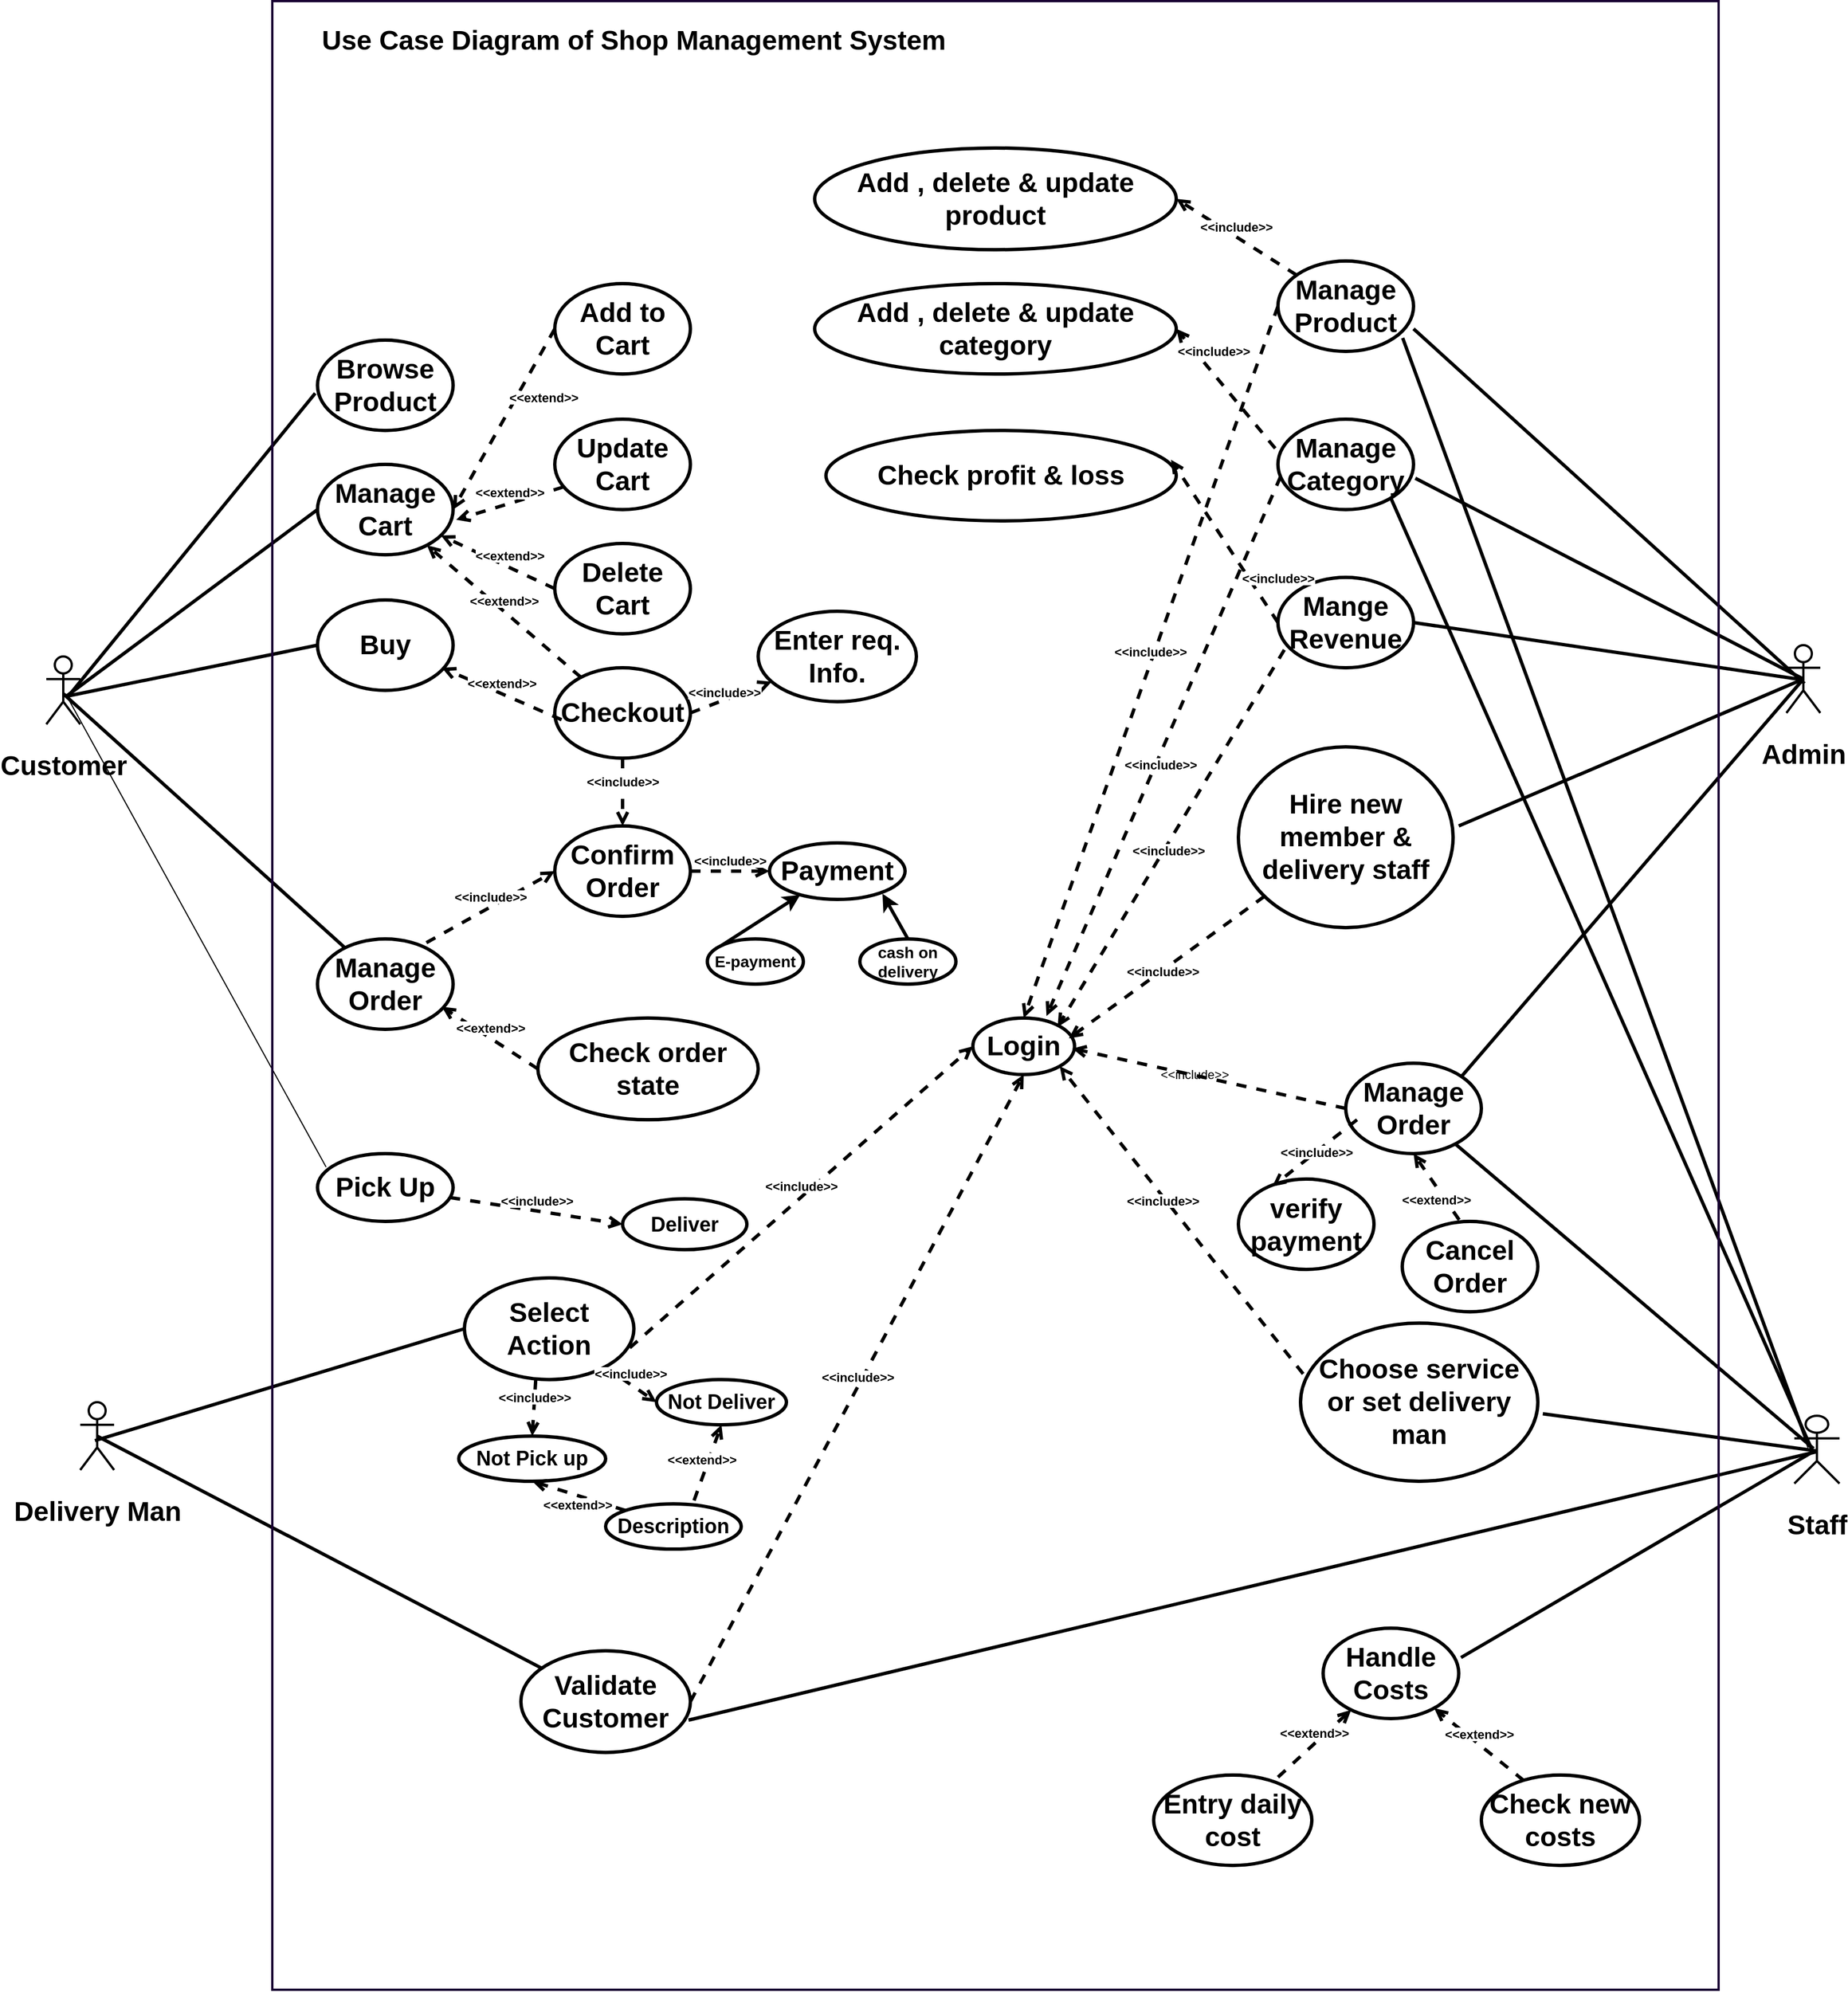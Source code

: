 <mxfile version="21.6.5" type="github">
  <diagram name="Page-1" id="FMTkFIGNAamR_CjVJADN">
    <mxGraphModel dx="1900" dy="1673" grid="1" gridSize="10" guides="1" tooltips="1" connect="1" arrows="1" fold="1" page="1" pageScale="1" pageWidth="850" pageHeight="1100" math="0" shadow="0">
      <root>
        <mxCell id="0" />
        <mxCell id="1" parent="0" />
        <mxCell id="3FPNQ6X9gkTqrYlX-bIj-1" value="&lt;h1&gt;Customer&lt;/h1&gt;" style="shape=umlActor;verticalLabelPosition=bottom;verticalAlign=top;html=1;outlineConnect=0;strokeWidth=2;" vertex="1" parent="1">
          <mxGeometry x="-70" y="330" width="30" height="60" as="geometry" />
        </mxCell>
        <mxCell id="3FPNQ6X9gkTqrYlX-bIj-3" value="&lt;h1&gt;Browse Product&lt;/h1&gt;" style="ellipse;whiteSpace=wrap;html=1;strokeWidth=3;" vertex="1" parent="1">
          <mxGeometry x="170" y="50" width="120" height="80" as="geometry" />
        </mxCell>
        <mxCell id="3FPNQ6X9gkTqrYlX-bIj-4" value="&lt;h1&gt;Manage Cart&lt;/h1&gt;" style="ellipse;whiteSpace=wrap;html=1;strokeWidth=3;" vertex="1" parent="1">
          <mxGeometry x="170" y="160" width="120" height="80" as="geometry" />
        </mxCell>
        <mxCell id="3FPNQ6X9gkTqrYlX-bIj-5" value="&lt;h1&gt;Buy&lt;/h1&gt;" style="ellipse;whiteSpace=wrap;html=1;strokeWidth=3;" vertex="1" parent="1">
          <mxGeometry x="170" y="280" width="120" height="80" as="geometry" />
        </mxCell>
        <mxCell id="3FPNQ6X9gkTqrYlX-bIj-6" value="&lt;h1&gt;Manage Order&lt;/h1&gt;" style="ellipse;whiteSpace=wrap;html=1;strokeWidth=3;" vertex="1" parent="1">
          <mxGeometry x="170" y="580" width="120" height="80" as="geometry" />
        </mxCell>
        <mxCell id="3FPNQ6X9gkTqrYlX-bIj-7" value="&lt;h1&gt;Add to Cart&lt;/h1&gt;" style="ellipse;whiteSpace=wrap;html=1;strokeWidth=3;" vertex="1" parent="1">
          <mxGeometry x="380" width="120" height="80" as="geometry" />
        </mxCell>
        <mxCell id="3FPNQ6X9gkTqrYlX-bIj-8" value="&lt;h1&gt;Update Cart&lt;/h1&gt;" style="ellipse;whiteSpace=wrap;html=1;strokeWidth=3;" vertex="1" parent="1">
          <mxGeometry x="380" y="120" width="120" height="80" as="geometry" />
        </mxCell>
        <mxCell id="3FPNQ6X9gkTqrYlX-bIj-9" value="&lt;h1&gt;Delete Cart&lt;/h1&gt;" style="ellipse;whiteSpace=wrap;html=1;strokeWidth=3;" vertex="1" parent="1">
          <mxGeometry x="380" y="230" width="120" height="80" as="geometry" />
        </mxCell>
        <mxCell id="3FPNQ6X9gkTqrYlX-bIj-10" value="&lt;h1&gt;Checkout&lt;/h1&gt;" style="ellipse;whiteSpace=wrap;html=1;strokeWidth=3;" vertex="1" parent="1">
          <mxGeometry x="380" y="340" width="120" height="80" as="geometry" />
        </mxCell>
        <mxCell id="3FPNQ6X9gkTqrYlX-bIj-11" value="&lt;h1&gt;Confirm Order&lt;/h1&gt;" style="ellipse;whiteSpace=wrap;html=1;strokeWidth=3;" vertex="1" parent="1">
          <mxGeometry x="380" y="480" width="120" height="80" as="geometry" />
        </mxCell>
        <mxCell id="3FPNQ6X9gkTqrYlX-bIj-12" value="&lt;h1&gt;Check order state&lt;/h1&gt;" style="ellipse;whiteSpace=wrap;html=1;strokeWidth=3;" vertex="1" parent="1">
          <mxGeometry x="365" y="650" width="195" height="90" as="geometry" />
        </mxCell>
        <mxCell id="3FPNQ6X9gkTqrYlX-bIj-13" value="&lt;h1&gt;Login&lt;/h1&gt;" style="ellipse;whiteSpace=wrap;html=1;strokeWidth=3;" vertex="1" parent="1">
          <mxGeometry x="750" y="650" width="90" height="50" as="geometry" />
        </mxCell>
        <mxCell id="3FPNQ6X9gkTqrYlX-bIj-14" value="&lt;h1&gt;Delivery Man&lt;/h1&gt;" style="shape=umlActor;verticalLabelPosition=bottom;verticalAlign=top;html=1;outlineConnect=0;strokeWidth=2;" vertex="1" parent="1">
          <mxGeometry x="-40" y="990" width="30" height="60" as="geometry" />
        </mxCell>
        <mxCell id="3FPNQ6X9gkTqrYlX-bIj-16" value="&lt;h2&gt;Description&lt;/h2&gt;" style="ellipse;whiteSpace=wrap;html=1;strokeWidth=3;" vertex="1" parent="1">
          <mxGeometry x="425" y="1080" width="120" height="40" as="geometry" />
        </mxCell>
        <mxCell id="3FPNQ6X9gkTqrYlX-bIj-17" value="&lt;h1&gt;Select Action&lt;/h1&gt;" style="ellipse;whiteSpace=wrap;html=1;strokeWidth=3;" vertex="1" parent="1">
          <mxGeometry x="300" y="880" width="150" height="90" as="geometry" />
        </mxCell>
        <mxCell id="3FPNQ6X9gkTqrYlX-bIj-18" value="&lt;h2&gt;Deliver&lt;/h2&gt;" style="ellipse;whiteSpace=wrap;html=1;strokeWidth=3;" vertex="1" parent="1">
          <mxGeometry x="440" y="810" width="110" height="45" as="geometry" />
        </mxCell>
        <mxCell id="3FPNQ6X9gkTqrYlX-bIj-19" value="&lt;h2&gt;Not Deliver&lt;/h2&gt;" style="ellipse;whiteSpace=wrap;html=1;strokeWidth=3;" vertex="1" parent="1">
          <mxGeometry x="470" y="970" width="115" height="40" as="geometry" />
        </mxCell>
        <mxCell id="3FPNQ6X9gkTqrYlX-bIj-20" value="&lt;h2&gt;Not Pick up&lt;/h2&gt;" style="ellipse;whiteSpace=wrap;html=1;strokeWidth=3;" vertex="1" parent="1">
          <mxGeometry x="295" y="1020" width="130" height="40" as="geometry" />
        </mxCell>
        <mxCell id="3FPNQ6X9gkTqrYlX-bIj-21" value="&lt;h1&gt;Pick Up&lt;/h1&gt;" style="ellipse;whiteSpace=wrap;html=1;strokeWidth=3;" vertex="1" parent="1">
          <mxGeometry x="170" y="770" width="120" height="60" as="geometry" />
        </mxCell>
        <mxCell id="3FPNQ6X9gkTqrYlX-bIj-22" value="&lt;h1&gt;Admin&lt;/h1&gt;" style="shape=umlActor;verticalLabelPosition=bottom;verticalAlign=top;html=1;outlineConnect=0;strokeWidth=2;" vertex="1" parent="1">
          <mxGeometry x="1470" y="320" width="30" height="60" as="geometry" />
        </mxCell>
        <mxCell id="3FPNQ6X9gkTqrYlX-bIj-23" value="&lt;h1&gt;Manage Order&lt;/h1&gt;" style="ellipse;whiteSpace=wrap;html=1;strokeWidth=3;" vertex="1" parent="1">
          <mxGeometry x="1080" y="690" width="120" height="80" as="geometry" />
        </mxCell>
        <mxCell id="3FPNQ6X9gkTqrYlX-bIj-24" value="&lt;h1&gt;Manage Category&lt;/h1&gt;" style="ellipse;whiteSpace=wrap;html=1;strokeWidth=3;" vertex="1" parent="1">
          <mxGeometry x="1020" y="120" width="120" height="80" as="geometry" />
        </mxCell>
        <mxCell id="3FPNQ6X9gkTqrYlX-bIj-25" value="&lt;h1&gt;Hire new member &amp;amp; delivery staff&lt;/h1&gt;" style="ellipse;whiteSpace=wrap;html=1;strokeWidth=3;" vertex="1" parent="1">
          <mxGeometry x="985" y="410" width="190" height="160" as="geometry" />
        </mxCell>
        <mxCell id="3FPNQ6X9gkTqrYlX-bIj-26" value="&lt;h1&gt;Manage Product&lt;/h1&gt;" style="ellipse;whiteSpace=wrap;html=1;strokeWidth=3;" vertex="1" parent="1">
          <mxGeometry x="1020" y="-20" width="120" height="80" as="geometry" />
        </mxCell>
        <mxCell id="3FPNQ6X9gkTqrYlX-bIj-27" value="&lt;h1&gt;Add , delete &amp;amp; update product&lt;/h1&gt;" style="ellipse;whiteSpace=wrap;html=1;strokeWidth=3;" vertex="1" parent="1">
          <mxGeometry x="610" y="-120" width="320" height="90" as="geometry" />
        </mxCell>
        <mxCell id="3FPNQ6X9gkTqrYlX-bIj-28" value="&lt;h1&gt;Mange Revenue&lt;/h1&gt;" style="ellipse;whiteSpace=wrap;html=1;strokeWidth=3;" vertex="1" parent="1">
          <mxGeometry x="1020" y="260" width="120" height="80" as="geometry" />
        </mxCell>
        <mxCell id="3FPNQ6X9gkTqrYlX-bIj-29" value="&lt;h1&gt;Add , delete &amp;amp; update category&lt;/h1&gt;" style="ellipse;whiteSpace=wrap;html=1;strokeWidth=3;" vertex="1" parent="1">
          <mxGeometry x="610" width="320" height="80" as="geometry" />
        </mxCell>
        <mxCell id="3FPNQ6X9gkTqrYlX-bIj-30" value="&lt;h1&gt;Check profit &amp;amp; loss&lt;/h1&gt;" style="ellipse;whiteSpace=wrap;html=1;strokeWidth=3;" vertex="1" parent="1">
          <mxGeometry x="620" y="130" width="310" height="80" as="geometry" />
        </mxCell>
        <mxCell id="3FPNQ6X9gkTqrYlX-bIj-31" value="&lt;h1&gt;verify payment&lt;/h1&gt;" style="ellipse;whiteSpace=wrap;html=1;strokeWidth=3;" vertex="1" parent="1">
          <mxGeometry x="985" y="792.5" width="120" height="80" as="geometry" />
        </mxCell>
        <mxCell id="3FPNQ6X9gkTqrYlX-bIj-33" value="&lt;h1 style=&quot;border-color: var(--border-color);&quot;&gt;Choose service or set delivery man&lt;/h1&gt;" style="ellipse;whiteSpace=wrap;html=1;strokeWidth=3;" vertex="1" parent="1">
          <mxGeometry x="1040" y="920" width="210" height="140" as="geometry" />
        </mxCell>
        <mxCell id="3FPNQ6X9gkTqrYlX-bIj-34" value="&lt;h1&gt;Staff&lt;/h1&gt;" style="shape=umlActor;verticalLabelPosition=bottom;verticalAlign=top;html=1;outlineConnect=0;strokeWidth=2;" vertex="1" parent="1">
          <mxGeometry x="1477" y="1002" width="40" height="60" as="geometry" />
        </mxCell>
        <mxCell id="3FPNQ6X9gkTqrYlX-bIj-35" value="&lt;h1&gt;Validate Customer&lt;/h1&gt;" style="ellipse;whiteSpace=wrap;html=1;strokeWidth=3;" vertex="1" parent="1">
          <mxGeometry x="350" y="1210" width="150" height="90" as="geometry" />
        </mxCell>
        <mxCell id="3FPNQ6X9gkTqrYlX-bIj-36" value="&lt;h1&gt;Handle Costs&lt;/h1&gt;" style="ellipse;whiteSpace=wrap;html=1;strokeWidth=3;" vertex="1" parent="1">
          <mxGeometry x="1060" y="1190" width="120" height="80" as="geometry" />
        </mxCell>
        <mxCell id="3FPNQ6X9gkTqrYlX-bIj-37" value="&lt;h1&gt;Entry daily cost&lt;/h1&gt;" style="ellipse;whiteSpace=wrap;html=1;strokeWidth=3;" vertex="1" parent="1">
          <mxGeometry x="910" y="1320" width="140" height="80" as="geometry" />
        </mxCell>
        <mxCell id="3FPNQ6X9gkTqrYlX-bIj-38" value="&lt;h1&gt;Check new costs&lt;/h1&gt;" style="ellipse;whiteSpace=wrap;html=1;strokeWidth=3;" vertex="1" parent="1">
          <mxGeometry x="1200" y="1320" width="140" height="80" as="geometry" />
        </mxCell>
        <mxCell id="3FPNQ6X9gkTqrYlX-bIj-42" value="" style="endArrow=none;html=1;rounded=0;exitX=-0.017;exitY=0.588;exitDx=0;exitDy=0;exitPerimeter=0;strokeWidth=3;" edge="1" parent="1" source="3FPNQ6X9gkTqrYlX-bIj-3">
          <mxGeometry width="50" height="50" relative="1" as="geometry">
            <mxPoint x="330" y="-50" as="sourcePoint" />
            <mxPoint x="-52" y="367" as="targetPoint" />
          </mxGeometry>
        </mxCell>
        <mxCell id="3FPNQ6X9gkTqrYlX-bIj-44" value="" style="endArrow=none;html=1;rounded=0;exitX=0;exitY=0.5;exitDx=0;exitDy=0;strokeWidth=3;" edge="1" parent="1" source="3FPNQ6X9gkTqrYlX-bIj-4">
          <mxGeometry width="50" height="50" relative="1" as="geometry">
            <mxPoint x="270" y="270" as="sourcePoint" />
            <mxPoint x="-52" y="365" as="targetPoint" />
          </mxGeometry>
        </mxCell>
        <mxCell id="3FPNQ6X9gkTqrYlX-bIj-45" value="" style="endArrow=none;html=1;rounded=0;entryX=0;entryY=0.5;entryDx=0;entryDy=0;strokeWidth=3;" edge="1" parent="1" target="3FPNQ6X9gkTqrYlX-bIj-5">
          <mxGeometry width="50" height="50" relative="1" as="geometry">
            <mxPoint x="-51" y="365" as="sourcePoint" />
            <mxPoint x="160" y="310" as="targetPoint" />
          </mxGeometry>
        </mxCell>
        <mxCell id="3FPNQ6X9gkTqrYlX-bIj-51" value="&lt;b style=&quot;background-color: rgb(255, 255, 255);&quot;&gt;&amp;lt;&amp;lt;extend&amp;gt;&amp;gt;&lt;/b&gt;" style="html=1;verticalAlign=bottom;labelBackgroundColor=none;endArrow=open;endFill=0;dashed=1;rounded=0;entryX=1;entryY=0.5;entryDx=0;entryDy=0;exitX=0;exitY=0.5;exitDx=0;exitDy=0;strokeWidth=3;" edge="1" parent="1" source="3FPNQ6X9gkTqrYlX-bIj-7" target="3FPNQ6X9gkTqrYlX-bIj-4">
          <mxGeometry x="-0.282" y="26" width="160" relative="1" as="geometry">
            <mxPoint x="480" y="240" as="sourcePoint" />
            <mxPoint x="640" y="240" as="targetPoint" />
            <mxPoint as="offset" />
          </mxGeometry>
        </mxCell>
        <mxCell id="3FPNQ6X9gkTqrYlX-bIj-52" value="&lt;b style=&quot;background-color: rgb(255, 255, 255);&quot;&gt;&amp;lt;&amp;lt;extend&amp;gt;&amp;gt;&lt;/b&gt;" style="html=1;verticalAlign=bottom;labelBackgroundColor=none;endArrow=open;endFill=0;dashed=1;rounded=0;entryX=1.023;entryY=0.613;entryDx=0;entryDy=0;exitX=0.06;exitY=0.753;exitDx=0;exitDy=0;entryPerimeter=0;exitPerimeter=0;strokeWidth=3;" edge="1" parent="1" target="3FPNQ6X9gkTqrYlX-bIj-4">
          <mxGeometry width="160" relative="1" as="geometry">
            <mxPoint x="387.56" y="180" as="sourcePoint" />
            <mxPoint x="290.0" y="217.6" as="targetPoint" />
          </mxGeometry>
        </mxCell>
        <mxCell id="3FPNQ6X9gkTqrYlX-bIj-53" value="&lt;b style=&quot;background-color: rgb(255, 255, 255);&quot;&gt;&amp;lt;&amp;lt;extend&amp;gt;&amp;gt;&lt;/b&gt;" style="html=1;verticalAlign=bottom;labelBackgroundColor=none;endArrow=open;endFill=0;dashed=1;rounded=0;exitX=0;exitY=0.5;exitDx=0;exitDy=0;strokeWidth=3;" edge="1" parent="1" source="3FPNQ6X9gkTqrYlX-bIj-9" target="3FPNQ6X9gkTqrYlX-bIj-4">
          <mxGeometry x="-0.197" y="-1" width="160" relative="1" as="geometry">
            <mxPoint x="397.56" y="190" as="sourcePoint" />
            <mxPoint x="300.0" y="227.6" as="targetPoint" />
            <mxPoint as="offset" />
          </mxGeometry>
        </mxCell>
        <mxCell id="3FPNQ6X9gkTqrYlX-bIj-54" value="&lt;b style=&quot;background-color: rgb(255, 255, 255);&quot;&gt;&amp;lt;&amp;lt;extend&amp;gt;&amp;gt;&lt;/b&gt;" style="html=1;verticalAlign=bottom;labelBackgroundColor=none;endArrow=open;endFill=0;dashed=1;rounded=0;strokeWidth=3;" edge="1" parent="1" source="3FPNQ6X9gkTqrYlX-bIj-10" target="3FPNQ6X9gkTqrYlX-bIj-4">
          <mxGeometry width="160" relative="1" as="geometry">
            <mxPoint x="390" y="280" as="sourcePoint" />
            <mxPoint x="289" y="233" as="targetPoint" />
          </mxGeometry>
        </mxCell>
        <mxCell id="3FPNQ6X9gkTqrYlX-bIj-55" value="&lt;b style=&quot;background-color: rgb(255, 255, 255);&quot;&gt;&amp;lt;&amp;lt;include&amp;gt;&amp;gt;&lt;/b&gt;" style="html=1;verticalAlign=bottom;labelBackgroundColor=none;endArrow=open;endFill=0;dashed=1;rounded=0;exitX=0.5;exitY=1;exitDx=0;exitDy=0;entryX=0.5;entryY=0;entryDx=0;entryDy=0;strokeWidth=3;" edge="1" parent="1" source="3FPNQ6X9gkTqrYlX-bIj-10" target="3FPNQ6X9gkTqrYlX-bIj-11">
          <mxGeometry width="160" relative="1" as="geometry">
            <mxPoint x="480" y="540" as="sourcePoint" />
            <mxPoint x="540" y="460" as="targetPoint" />
          </mxGeometry>
        </mxCell>
        <mxCell id="3FPNQ6X9gkTqrYlX-bIj-56" value="&lt;b style=&quot;background-color: rgb(255, 255, 255);&quot;&gt;&amp;lt;&amp;lt;extend&amp;gt;&amp;gt;&lt;/b&gt;" style="html=1;verticalAlign=bottom;labelBackgroundColor=none;endArrow=open;endFill=0;dashed=1;rounded=0;strokeWidth=3;" edge="1" parent="1">
          <mxGeometry width="160" relative="1" as="geometry">
            <mxPoint x="386" y="386" as="sourcePoint" />
            <mxPoint x="280" y="340" as="targetPoint" />
          </mxGeometry>
        </mxCell>
        <mxCell id="3FPNQ6X9gkTqrYlX-bIj-57" value="&lt;h1&gt;Payment&lt;/h1&gt;" style="ellipse;whiteSpace=wrap;html=1;strokeWidth=3;" vertex="1" parent="1">
          <mxGeometry x="570" y="495" width="120" height="50" as="geometry" />
        </mxCell>
        <mxCell id="3FPNQ6X9gkTqrYlX-bIj-59" value="&lt;b style=&quot;background-color: rgb(255, 255, 255);&quot;&gt;&amp;lt;&amp;lt;include&amp;gt;&amp;gt;&lt;/b&gt;" style="html=1;verticalAlign=bottom;labelBackgroundColor=none;endArrow=open;endFill=0;dashed=1;rounded=0;exitX=1;exitY=0.5;exitDx=0;exitDy=0;entryX=0;entryY=0.5;entryDx=0;entryDy=0;strokeWidth=3;" edge="1" parent="1" source="3FPNQ6X9gkTqrYlX-bIj-11" target="3FPNQ6X9gkTqrYlX-bIj-57">
          <mxGeometry width="160" relative="1" as="geometry">
            <mxPoint x="450" y="430" as="sourcePoint" />
            <mxPoint x="540" y="420" as="targetPoint" />
          </mxGeometry>
        </mxCell>
        <mxCell id="3FPNQ6X9gkTqrYlX-bIj-65" value="&lt;span style=&quot;background-color: rgb(255, 255, 255);&quot;&gt;&lt;b&gt;&amp;lt;&amp;lt;include&amp;gt;&amp;gt;&lt;/b&gt;&lt;/span&gt;" style="html=1;verticalAlign=bottom;labelBackgroundColor=none;endArrow=open;endFill=0;dashed=1;rounded=0;exitX=0.803;exitY=0.042;exitDx=0;exitDy=0;exitPerimeter=0;entryX=0;entryY=0.5;entryDx=0;entryDy=0;strokeWidth=3;" edge="1" parent="1" source="3FPNQ6X9gkTqrYlX-bIj-6" target="3FPNQ6X9gkTqrYlX-bIj-11">
          <mxGeometry width="160" relative="1" as="geometry">
            <mxPoint x="450" y="430" as="sourcePoint" />
            <mxPoint x="260" y="440" as="targetPoint" />
          </mxGeometry>
        </mxCell>
        <mxCell id="3FPNQ6X9gkTqrYlX-bIj-66" value="&lt;b style=&quot;background-color: rgb(255, 255, 255);&quot;&gt;&amp;lt;&amp;lt;extend&amp;gt;&amp;gt;&lt;/b&gt;" style="html=1;verticalAlign=bottom;labelBackgroundColor=none;endArrow=open;endFill=0;dashed=1;rounded=0;exitX=0;exitY=0.5;exitDx=0;exitDy=0;strokeWidth=3;" edge="1" parent="1" source="3FPNQ6X9gkTqrYlX-bIj-12">
          <mxGeometry width="160" relative="1" as="geometry">
            <mxPoint x="386" y="686" as="sourcePoint" />
            <mxPoint x="280" y="640" as="targetPoint" />
          </mxGeometry>
        </mxCell>
        <mxCell id="3FPNQ6X9gkTqrYlX-bIj-68" value="&lt;h3&gt;E-payment&lt;/h3&gt;" style="ellipse;whiteSpace=wrap;html=1;strokeWidth=3;" vertex="1" parent="1">
          <mxGeometry x="515" y="580" width="85" height="40" as="geometry" />
        </mxCell>
        <mxCell id="3FPNQ6X9gkTqrYlX-bIj-71" value="&lt;h3&gt;cash on delivery&lt;/h3&gt;" style="ellipse;whiteSpace=wrap;html=1;strokeWidth=3;" vertex="1" parent="1">
          <mxGeometry x="650" y="580" width="85" height="40" as="geometry" />
        </mxCell>
        <mxCell id="3FPNQ6X9gkTqrYlX-bIj-75" value="" style="endArrow=classic;html=1;rounded=0;exitX=0;exitY=0;exitDx=0;exitDy=0;strokeWidth=3;" edge="1" parent="1" source="3FPNQ6X9gkTqrYlX-bIj-68" target="3FPNQ6X9gkTqrYlX-bIj-57">
          <mxGeometry width="50" height="50" relative="1" as="geometry">
            <mxPoint x="530" y="520" as="sourcePoint" />
            <mxPoint x="580" y="470" as="targetPoint" />
          </mxGeometry>
        </mxCell>
        <mxCell id="3FPNQ6X9gkTqrYlX-bIj-76" value="" style="endArrow=classic;html=1;rounded=0;exitX=0.5;exitY=0;exitDx=0;exitDy=0;strokeWidth=3;" edge="1" parent="1" source="3FPNQ6X9gkTqrYlX-bIj-71">
          <mxGeometry width="50" height="50" relative="1" as="geometry">
            <mxPoint x="530" y="520" as="sourcePoint" />
            <mxPoint x="670" y="540" as="targetPoint" />
          </mxGeometry>
        </mxCell>
        <mxCell id="3FPNQ6X9gkTqrYlX-bIj-77" value="" style="endArrow=none;html=1;rounded=0;strokeWidth=3;" edge="1" parent="1" target="3FPNQ6X9gkTqrYlX-bIj-6">
          <mxGeometry width="50" height="50" relative="1" as="geometry">
            <mxPoint x="-55" y="363" as="sourcePoint" />
            <mxPoint x="180" y="330" as="targetPoint" />
          </mxGeometry>
        </mxCell>
        <mxCell id="3FPNQ6X9gkTqrYlX-bIj-78" value="" style="endArrow=none;html=1;rounded=0;entryX=0.063;entryY=0.197;entryDx=0;entryDy=0;entryPerimeter=0;strokeWidth=1;" edge="1" parent="1" target="3FPNQ6X9gkTqrYlX-bIj-21">
          <mxGeometry width="50" height="50" relative="1" as="geometry">
            <mxPoint x="-53" y="363" as="sourcePoint" />
            <mxPoint x="210" y="584" as="targetPoint" />
          </mxGeometry>
        </mxCell>
        <mxCell id="3FPNQ6X9gkTqrYlX-bIj-80" value="" style="endArrow=none;html=1;rounded=0;entryX=0;entryY=0.5;entryDx=0;entryDy=0;strokeWidth=3;" edge="1" parent="1" target="3FPNQ6X9gkTqrYlX-bIj-17">
          <mxGeometry width="50" height="50" relative="1" as="geometry">
            <mxPoint x="-27" y="1024" as="sourcePoint" />
            <mxPoint x="460" y="880" as="targetPoint" />
          </mxGeometry>
        </mxCell>
        <mxCell id="3FPNQ6X9gkTqrYlX-bIj-87" value="" style="endArrow=none;html=1;rounded=0;exitX=0.5;exitY=0.5;exitDx=0;exitDy=0;exitPerimeter=0;strokeWidth=3;" edge="1" parent="1" source="3FPNQ6X9gkTqrYlX-bIj-14" target="3FPNQ6X9gkTqrYlX-bIj-35">
          <mxGeometry width="50" height="50" relative="1" as="geometry">
            <mxPoint x="78" y="989" as="sourcePoint" />
            <mxPoint x="222" y="968" as="targetPoint" />
          </mxGeometry>
        </mxCell>
        <mxCell id="3FPNQ6X9gkTqrYlX-bIj-89" value="&lt;b style=&quot;background-color: rgb(255, 255, 255);&quot;&gt;&amp;lt;&amp;lt;include&amp;gt;&amp;gt;&lt;/b&gt;" style="html=1;verticalAlign=bottom;labelBackgroundColor=none;endArrow=open;endFill=0;dashed=1;rounded=0;entryX=0;entryY=0.5;entryDx=0;entryDy=0;strokeWidth=3;" edge="1" parent="1" source="3FPNQ6X9gkTqrYlX-bIj-21" target="3FPNQ6X9gkTqrYlX-bIj-18">
          <mxGeometry width="160" relative="1" as="geometry">
            <mxPoint x="290" y="800" as="sourcePoint" />
            <mxPoint x="450" y="800" as="targetPoint" />
          </mxGeometry>
        </mxCell>
        <mxCell id="3FPNQ6X9gkTqrYlX-bIj-90" value="&lt;b style=&quot;background-color: rgb(255, 255, 255);&quot;&gt;&amp;lt;&amp;lt;include&amp;gt;&amp;gt;&lt;/b&gt;" style="html=1;verticalAlign=bottom;labelBackgroundColor=none;endArrow=open;endFill=0;dashed=1;rounded=0;entryX=0;entryY=0.5;entryDx=0;entryDy=0;exitX=0.976;exitY=0.687;exitDx=0;exitDy=0;strokeWidth=3;exitPerimeter=0;" edge="1" parent="1" source="3FPNQ6X9gkTqrYlX-bIj-17" target="3FPNQ6X9gkTqrYlX-bIj-13">
          <mxGeometry width="160" relative="1" as="geometry">
            <mxPoint x="298" y="818" as="sourcePoint" />
            <mxPoint x="470" y="843" as="targetPoint" />
            <Array as="points" />
          </mxGeometry>
        </mxCell>
        <mxCell id="3FPNQ6X9gkTqrYlX-bIj-92" value="&lt;b style=&quot;background-color: rgb(255, 255, 255);&quot;&gt;&amp;lt;&amp;lt;include&amp;gt;&amp;gt;&lt;/b&gt;" style="html=1;verticalAlign=bottom;labelBackgroundColor=none;endArrow=open;endFill=0;dashed=1;rounded=0;entryX=0.5;entryY=0;entryDx=0;entryDy=0;exitX=0.421;exitY=0.998;exitDx=0;exitDy=0;exitPerimeter=0;strokeWidth=3;" edge="1" parent="1" source="3FPNQ6X9gkTqrYlX-bIj-17" target="3FPNQ6X9gkTqrYlX-bIj-20">
          <mxGeometry width="160" relative="1" as="geometry">
            <mxPoint x="297" y="819" as="sourcePoint" />
            <mxPoint x="450" y="843" as="targetPoint" />
          </mxGeometry>
        </mxCell>
        <mxCell id="3FPNQ6X9gkTqrYlX-bIj-93" value="&lt;b style=&quot;background-color: rgb(255, 255, 255);&quot;&gt;&amp;lt;&amp;lt;include&amp;gt;&amp;gt;&lt;/b&gt;" style="html=1;verticalAlign=bottom;labelBackgroundColor=none;endArrow=open;endFill=0;dashed=1;rounded=0;entryX=0;entryY=0.5;entryDx=0;entryDy=0;strokeWidth=3;" edge="1" parent="1" source="3FPNQ6X9gkTqrYlX-bIj-17" target="3FPNQ6X9gkTqrYlX-bIj-19">
          <mxGeometry width="160" relative="1" as="geometry">
            <mxPoint x="373" y="980" as="sourcePoint" />
            <mxPoint x="370" y="1030" as="targetPoint" />
          </mxGeometry>
        </mxCell>
        <mxCell id="3FPNQ6X9gkTqrYlX-bIj-94" value="&lt;b style=&quot;background-color: rgb(255, 255, 255);&quot;&gt;&amp;lt;&amp;lt;include&amp;gt;&amp;gt;&lt;/b&gt;" style="html=1;verticalAlign=bottom;labelBackgroundColor=none;endArrow=open;endFill=0;dashed=1;rounded=0;entryX=0.5;entryY=1;entryDx=0;entryDy=0;exitX=1;exitY=0.5;exitDx=0;exitDy=0;strokeWidth=3;" edge="1" parent="1" source="3FPNQ6X9gkTqrYlX-bIj-35" target="3FPNQ6X9gkTqrYlX-bIj-13">
          <mxGeometry width="160" relative="1" as="geometry">
            <mxPoint x="520" y="1275.96" as="sourcePoint" />
            <mxPoint x="779.25" y="720" as="targetPoint" />
            <Array as="points" />
          </mxGeometry>
        </mxCell>
        <mxCell id="3FPNQ6X9gkTqrYlX-bIj-95" value="&lt;h1&gt;Enter req. Info.&lt;/h1&gt;" style="ellipse;whiteSpace=wrap;html=1;strokeWidth=3;" vertex="1" parent="1">
          <mxGeometry x="560" y="290" width="140" height="80" as="geometry" />
        </mxCell>
        <mxCell id="3FPNQ6X9gkTqrYlX-bIj-96" value="&lt;b style=&quot;background-color: rgb(255, 255, 255);&quot;&gt;&amp;lt;&amp;lt;include&amp;gt;&amp;gt;&lt;/b&gt;" style="html=1;verticalAlign=bottom;labelBackgroundColor=none;endArrow=open;endFill=0;dashed=1;rounded=0;exitX=1;exitY=0.5;exitDx=0;exitDy=0;strokeWidth=3;" edge="1" parent="1" source="3FPNQ6X9gkTqrYlX-bIj-10" target="3FPNQ6X9gkTqrYlX-bIj-95">
          <mxGeometry x="-0.18" y="-1" width="160" relative="1" as="geometry">
            <mxPoint x="450" y="430" as="sourcePoint" />
            <mxPoint x="550" y="420" as="targetPoint" />
            <mxPoint y="1" as="offset" />
          </mxGeometry>
        </mxCell>
        <mxCell id="3FPNQ6X9gkTqrYlX-bIj-97" value="" style="endArrow=none;html=1;rounded=0;entryX=1;entryY=0.75;entryDx=0;entryDy=0;entryPerimeter=0;strokeWidth=3;" edge="1" parent="1" target="3FPNQ6X9gkTqrYlX-bIj-26">
          <mxGeometry width="50" height="50" relative="1" as="geometry">
            <mxPoint x="1486" y="354" as="sourcePoint" />
            <mxPoint x="1150" y="200" as="targetPoint" />
          </mxGeometry>
        </mxCell>
        <mxCell id="3FPNQ6X9gkTqrYlX-bIj-100" value="" style="endArrow=none;html=1;rounded=0;entryX=1.013;entryY=0.653;entryDx=0;entryDy=0;entryPerimeter=0;strokeWidth=3;" edge="1" parent="1" target="3FPNQ6X9gkTqrYlX-bIj-24">
          <mxGeometry width="50" height="50" relative="1" as="geometry">
            <mxPoint x="1485" y="350" as="sourcePoint" />
            <mxPoint x="1150" y="50" as="targetPoint" />
          </mxGeometry>
        </mxCell>
        <mxCell id="3FPNQ6X9gkTqrYlX-bIj-101" value="" style="endArrow=none;html=1;rounded=0;entryX=1;entryY=0.5;entryDx=0;entryDy=0;strokeWidth=3;" edge="1" parent="1" target="3FPNQ6X9gkTqrYlX-bIj-28">
          <mxGeometry width="50" height="50" relative="1" as="geometry">
            <mxPoint x="1480" y="350" as="sourcePoint" />
            <mxPoint x="1152" y="182" as="targetPoint" />
          </mxGeometry>
        </mxCell>
        <mxCell id="3FPNQ6X9gkTqrYlX-bIj-102" value="" style="endArrow=none;html=1;rounded=0;exitX=0.5;exitY=0.5;exitDx=0;exitDy=0;exitPerimeter=0;strokeWidth=3;" edge="1" parent="1" source="3FPNQ6X9gkTqrYlX-bIj-22">
          <mxGeometry width="50" height="50" relative="1" as="geometry">
            <mxPoint x="1490" y="360" as="sourcePoint" />
            <mxPoint x="1180" y="480" as="targetPoint" />
          </mxGeometry>
        </mxCell>
        <mxCell id="3FPNQ6X9gkTqrYlX-bIj-103" value="" style="endArrow=none;html=1;rounded=0;exitX=0.5;exitY=0.5;exitDx=0;exitDy=0;exitPerimeter=0;entryX=1;entryY=0;entryDx=0;entryDy=0;strokeWidth=3;" edge="1" parent="1" source="3FPNQ6X9gkTqrYlX-bIj-22" target="3FPNQ6X9gkTqrYlX-bIj-23">
          <mxGeometry width="50" height="50" relative="1" as="geometry">
            <mxPoint x="1495" y="360" as="sourcePoint" />
            <mxPoint x="1190" y="490" as="targetPoint" />
          </mxGeometry>
        </mxCell>
        <mxCell id="3FPNQ6X9gkTqrYlX-bIj-104" value="&lt;span style=&quot;background-color: rgb(255, 255, 255);&quot;&gt;&lt;b&gt;&amp;lt;&amp;lt;include&amp;gt;&amp;gt;&lt;/b&gt;&lt;/span&gt;" style="html=1;verticalAlign=bottom;labelBackgroundColor=none;endArrow=open;endFill=0;dashed=1;rounded=0;entryX=1;entryY=0.5;entryDx=0;entryDy=0;strokeWidth=3;" edge="1" parent="1" source="3FPNQ6X9gkTqrYlX-bIj-26" target="3FPNQ6X9gkTqrYlX-bIj-27">
          <mxGeometry width="160" relative="1" as="geometry">
            <mxPoint x="1040" y="-80" as="sourcePoint" />
            <mxPoint x="1200" y="90" as="targetPoint" />
          </mxGeometry>
        </mxCell>
        <mxCell id="3FPNQ6X9gkTqrYlX-bIj-106" value="&lt;b style=&quot;background-color: rgb(255, 255, 255);&quot;&gt;&amp;lt;&amp;lt;extend&amp;gt;&amp;gt;&lt;/b&gt;" style="html=1;verticalAlign=bottom;labelBackgroundColor=none;endArrow=open;endFill=0;dashed=1;rounded=0;exitX=0;exitY=0;exitDx=0;exitDy=0;entryX=0.5;entryY=1;entryDx=0;entryDy=0;strokeWidth=3;" edge="1" parent="1" source="3FPNQ6X9gkTqrYlX-bIj-16" target="3FPNQ6X9gkTqrYlX-bIj-20">
          <mxGeometry x="-0.089" y="17" width="160" relative="1" as="geometry">
            <mxPoint x="375" y="705" as="sourcePoint" />
            <mxPoint x="290" y="650" as="targetPoint" />
            <mxPoint as="offset" />
          </mxGeometry>
        </mxCell>
        <mxCell id="3FPNQ6X9gkTqrYlX-bIj-107" value="&lt;b style=&quot;background-color: rgb(255, 255, 255);&quot;&gt;&amp;lt;&amp;lt;extend&amp;gt;&amp;gt;&lt;/b&gt;" style="html=1;verticalAlign=bottom;labelBackgroundColor=none;endArrow=open;endFill=0;dashed=1;rounded=0;exitX=0.652;exitY=-0.075;exitDx=0;exitDy=0;entryX=0.5;entryY=1;entryDx=0;entryDy=0;exitPerimeter=0;strokeWidth=3;" edge="1" parent="1" source="3FPNQ6X9gkTqrYlX-bIj-16" target="3FPNQ6X9gkTqrYlX-bIj-19">
          <mxGeometry x="-0.223" y="3" width="160" relative="1" as="geometry">
            <mxPoint x="453" y="1096" as="sourcePoint" />
            <mxPoint x="370" y="1070" as="targetPoint" />
            <mxPoint as="offset" />
          </mxGeometry>
        </mxCell>
        <mxCell id="3FPNQ6X9gkTqrYlX-bIj-108" value="&lt;b style=&quot;background-color: rgb(255, 255, 255);&quot;&gt;&amp;lt;&amp;lt;include&amp;gt;&amp;gt;&lt;/b&gt;" style="html=1;verticalAlign=bottom;labelBackgroundColor=none;endArrow=open;endFill=0;dashed=1;rounded=0;entryX=1;entryY=0.5;entryDx=0;entryDy=0;exitX=-0.02;exitY=0.323;exitDx=0;exitDy=0;exitPerimeter=0;strokeWidth=3;" edge="1" parent="1" source="3FPNQ6X9gkTqrYlX-bIj-24" target="3FPNQ6X9gkTqrYlX-bIj-29">
          <mxGeometry x="0.361" y="-6" width="160" relative="1" as="geometry">
            <mxPoint x="1036" y="13" as="sourcePoint" />
            <mxPoint x="930" y="-20" as="targetPoint" />
            <mxPoint y="-1" as="offset" />
          </mxGeometry>
        </mxCell>
        <mxCell id="3FPNQ6X9gkTqrYlX-bIj-109" value="&lt;b style=&quot;background-color: rgb(255, 255, 255);&quot;&gt;&amp;lt;&amp;lt;include&amp;gt;&amp;gt;&lt;/b&gt;" style="html=1;verticalAlign=bottom;labelBackgroundColor=none;endArrow=open;endFill=0;dashed=1;rounded=0;entryX=0.985;entryY=0.323;entryDx=0;entryDy=0;entryPerimeter=0;exitX=0;exitY=0.5;exitDx=0;exitDy=0;strokeWidth=3;" edge="1" parent="1" source="3FPNQ6X9gkTqrYlX-bIj-28" target="3FPNQ6X9gkTqrYlX-bIj-30">
          <mxGeometry x="-0.709" y="-16" width="160" relative="1" as="geometry">
            <mxPoint x="1046" y="23" as="sourcePoint" />
            <mxPoint x="940" y="-10" as="targetPoint" />
            <mxPoint as="offset" />
          </mxGeometry>
        </mxCell>
        <mxCell id="3FPNQ6X9gkTqrYlX-bIj-112" value="&lt;b style=&quot;background-color: rgb(255, 255, 255);&quot;&gt;&amp;lt;&amp;lt;include&amp;gt;&amp;gt;&lt;/b&gt;" style="html=1;verticalAlign=bottom;labelBackgroundColor=none;endArrow=open;endFill=0;dashed=1;rounded=0;exitX=0;exitY=0.5;exitDx=0;exitDy=0;entryX=0.5;entryY=0;entryDx=0;entryDy=0;strokeWidth=3;" edge="1" parent="1" source="3FPNQ6X9gkTqrYlX-bIj-26" target="3FPNQ6X9gkTqrYlX-bIj-13">
          <mxGeometry width="160" relative="1" as="geometry">
            <mxPoint x="810" y="150" as="sourcePoint" />
            <mxPoint x="830" y="370" as="targetPoint" />
          </mxGeometry>
        </mxCell>
        <mxCell id="3FPNQ6X9gkTqrYlX-bIj-113" value="&lt;b style=&quot;background-color: rgb(255, 255, 255);&quot;&gt;&amp;lt;&amp;lt;include&amp;gt;&amp;gt;&lt;/b&gt;" style="html=1;verticalAlign=bottom;labelBackgroundColor=none;endArrow=open;endFill=0;dashed=1;rounded=0;exitX=0.02;exitY=0.633;exitDx=0;exitDy=0;entryX=0.724;entryY=-0.036;entryDx=0;entryDy=0;entryPerimeter=0;exitPerimeter=0;strokeWidth=3;" edge="1" parent="1" source="3FPNQ6X9gkTqrYlX-bIj-24" target="3FPNQ6X9gkTqrYlX-bIj-13">
          <mxGeometry x="0.094" y="8" width="160" relative="1" as="geometry">
            <mxPoint x="1030" y="30" as="sourcePoint" />
            <mxPoint x="805" y="660" as="targetPoint" />
            <mxPoint as="offset" />
          </mxGeometry>
        </mxCell>
        <mxCell id="3FPNQ6X9gkTqrYlX-bIj-114" value="&lt;b style=&quot;background-color: rgb(255, 255, 255);&quot;&gt;&amp;lt;&amp;lt;include&amp;gt;&amp;gt;&lt;/b&gt;" style="html=1;verticalAlign=bottom;labelBackgroundColor=none;endArrow=open;endFill=0;dashed=1;rounded=0;exitX=0.047;exitY=0.802;exitDx=0;exitDy=0;entryX=0.724;entryY=-0.036;entryDx=0;entryDy=0;entryPerimeter=0;exitPerimeter=0;strokeWidth=3;" edge="1" parent="1" source="3FPNQ6X9gkTqrYlX-bIj-28">
          <mxGeometry x="0.094" y="8" width="160" relative="1" as="geometry">
            <mxPoint x="1032" y="181" as="sourcePoint" />
            <mxPoint x="825" y="658" as="targetPoint" />
            <mxPoint as="offset" />
          </mxGeometry>
        </mxCell>
        <mxCell id="3FPNQ6X9gkTqrYlX-bIj-115" value="&lt;b style=&quot;background-color: rgb(255, 255, 255);&quot;&gt;&amp;lt;&amp;lt;include&amp;gt;&amp;gt;&lt;/b&gt;" style="html=1;verticalAlign=bottom;labelBackgroundColor=none;endArrow=open;endFill=0;dashed=1;rounded=0;entryX=0.724;entryY=-0.036;entryDx=0;entryDy=0;entryPerimeter=0;strokeWidth=3;" edge="1" parent="1" source="3FPNQ6X9gkTqrYlX-bIj-25">
          <mxGeometry x="0.094" y="8" width="160" relative="1" as="geometry">
            <mxPoint x="1036" y="334" as="sourcePoint" />
            <mxPoint x="835" y="668" as="targetPoint" />
            <mxPoint as="offset" />
          </mxGeometry>
        </mxCell>
        <mxCell id="3FPNQ6X9gkTqrYlX-bIj-117" value="&amp;lt;&amp;lt;include&amp;gt;&amp;gt;" style="html=1;verticalAlign=bottom;labelBackgroundColor=none;endArrow=open;endFill=0;dashed=1;rounded=0;exitX=0;exitY=0.5;exitDx=0;exitDy=0;strokeWidth=3;" edge="1" parent="1" source="3FPNQ6X9gkTqrYlX-bIj-23">
          <mxGeometry x="0.094" y="8" width="160" relative="1" as="geometry">
            <mxPoint x="1018" y="552" as="sourcePoint" />
            <mxPoint x="838" y="677" as="targetPoint" />
            <mxPoint as="offset" />
          </mxGeometry>
        </mxCell>
        <mxCell id="3FPNQ6X9gkTqrYlX-bIj-118" value="&lt;b style=&quot;background-color: rgb(255, 255, 255);&quot;&gt;&amp;lt;&amp;lt;include&amp;gt;&amp;gt;&lt;/b&gt;" style="html=1;verticalAlign=bottom;labelBackgroundColor=none;endArrow=open;endFill=0;dashed=1;rounded=0;exitX=0;exitY=0.5;exitDx=0;exitDy=0;entryX=0.25;entryY=0.083;entryDx=0;entryDy=0;entryPerimeter=0;strokeWidth=3;" edge="1" parent="1" target="3FPNQ6X9gkTqrYlX-bIj-31">
          <mxGeometry x="0.094" y="8" width="160" relative="1" as="geometry">
            <mxPoint x="1090" y="740" as="sourcePoint" />
            <mxPoint x="848" y="687" as="targetPoint" />
            <mxPoint as="offset" />
          </mxGeometry>
        </mxCell>
        <mxCell id="3FPNQ6X9gkTqrYlX-bIj-119" value="" style="endArrow=none;html=1;rounded=0;strokeWidth=3;" edge="1" parent="1" target="3FPNQ6X9gkTqrYlX-bIj-23">
          <mxGeometry width="50" height="50" relative="1" as="geometry">
            <mxPoint x="1494" y="1031" as="sourcePoint" />
            <mxPoint x="1510" y="930" as="targetPoint" />
          </mxGeometry>
        </mxCell>
        <mxCell id="3FPNQ6X9gkTqrYlX-bIj-120" value="" style="endArrow=none;html=1;rounded=0;entryX=1.021;entryY=0.573;entryDx=0;entryDy=0;entryPerimeter=0;strokeWidth=3;" edge="1" parent="1" target="3FPNQ6X9gkTqrYlX-bIj-33">
          <mxGeometry width="50" height="50" relative="1" as="geometry">
            <mxPoint x="1496" y="1033" as="sourcePoint" />
            <mxPoint x="1150" y="780" as="targetPoint" />
          </mxGeometry>
        </mxCell>
        <mxCell id="3FPNQ6X9gkTqrYlX-bIj-122" value="&lt;b style=&quot;background-color: rgb(255, 255, 255);&quot;&gt;&amp;lt;&amp;lt;include&amp;gt;&amp;gt;&lt;/b&gt;" style="html=1;verticalAlign=bottom;labelBackgroundColor=none;endArrow=open;endFill=0;dashed=1;rounded=0;exitX=0.011;exitY=0.321;exitDx=0;exitDy=0;exitPerimeter=0;entryX=1;entryY=1;entryDx=0;entryDy=0;strokeWidth=3;" edge="1" parent="1" source="3FPNQ6X9gkTqrYlX-bIj-33" target="3FPNQ6X9gkTqrYlX-bIj-13">
          <mxGeometry x="0.094" y="8" width="160" relative="1" as="geometry">
            <mxPoint x="1090" y="740" as="sourcePoint" />
            <mxPoint x="848" y="687" as="targetPoint" />
            <mxPoint as="offset" />
          </mxGeometry>
        </mxCell>
        <mxCell id="3FPNQ6X9gkTqrYlX-bIj-123" value="" style="endArrow=none;html=1;rounded=0;strokeWidth=3;" edge="1" parent="1">
          <mxGeometry width="50" height="50" relative="1" as="geometry">
            <mxPoint x="1495" y="1033" as="sourcePoint" />
            <mxPoint x="1182" y="1216" as="targetPoint" />
          </mxGeometry>
        </mxCell>
        <mxCell id="3FPNQ6X9gkTqrYlX-bIj-124" value="" style="endArrow=none;html=1;rounded=0;entryX=0.989;entryY=0.682;entryDx=0;entryDy=0;entryPerimeter=0;strokeWidth=3;" edge="1" parent="1" target="3FPNQ6X9gkTqrYlX-bIj-35">
          <mxGeometry width="50" height="50" relative="1" as="geometry">
            <mxPoint x="1496" y="1034" as="sourcePoint" />
            <mxPoint x="1192" y="1226" as="targetPoint" />
          </mxGeometry>
        </mxCell>
        <mxCell id="3FPNQ6X9gkTqrYlX-bIj-125" value="&lt;b style=&quot;background-color: rgb(255, 255, 255);&quot;&gt;&amp;lt;&amp;lt;extend&amp;gt;&amp;gt;&lt;/b&gt;" style="html=1;verticalAlign=bottom;labelBackgroundColor=none;endArrow=open;endFill=0;dashed=1;rounded=0;exitX=0.786;exitY=0.023;exitDx=0;exitDy=0;exitPerimeter=0;strokeWidth=3;" edge="1" parent="1" source="3FPNQ6X9gkTqrYlX-bIj-37" target="3FPNQ6X9gkTqrYlX-bIj-36">
          <mxGeometry width="160" relative="1" as="geometry">
            <mxPoint x="1050" y="1270" as="sourcePoint" />
            <mxPoint x="1210" y="1270" as="targetPoint" />
          </mxGeometry>
        </mxCell>
        <mxCell id="3FPNQ6X9gkTqrYlX-bIj-126" value="&lt;b style=&quot;background-color: rgb(255, 255, 255);&quot;&gt;&amp;lt;&amp;lt;extend&amp;gt;&amp;gt;&lt;/b&gt;" style="html=1;verticalAlign=bottom;labelBackgroundColor=none;endArrow=open;endFill=0;dashed=1;rounded=0;exitX=0.269;exitY=0.062;exitDx=0;exitDy=0;exitPerimeter=0;strokeWidth=3;" edge="1" parent="1" source="3FPNQ6X9gkTqrYlX-bIj-38" target="3FPNQ6X9gkTqrYlX-bIj-36">
          <mxGeometry width="160" relative="1" as="geometry">
            <mxPoint x="1030" y="1332" as="sourcePoint" />
            <mxPoint x="1095" y="1272" as="targetPoint" />
          </mxGeometry>
        </mxCell>
        <mxCell id="3FPNQ6X9gkTqrYlX-bIj-127" value="" style="endArrow=none;html=1;rounded=0;strokeWidth=3;" edge="1" parent="1">
          <mxGeometry width="50" height="50" relative="1" as="geometry">
            <mxPoint x="1493" y="1033" as="sourcePoint" />
            <mxPoint x="1120.0" y="189.998" as="targetPoint" />
          </mxGeometry>
        </mxCell>
        <mxCell id="3FPNQ6X9gkTqrYlX-bIj-128" value="" style="endArrow=none;html=1;rounded=0;entryX=0.92;entryY=0.852;entryDx=0;entryDy=0;entryPerimeter=0;strokeWidth=3;" edge="1" parent="1" target="3FPNQ6X9gkTqrYlX-bIj-26">
          <mxGeometry width="50" height="50" relative="1" as="geometry">
            <mxPoint x="1490" y="1030" as="sourcePoint" />
            <mxPoint x="1130.0" y="199.998" as="targetPoint" />
          </mxGeometry>
        </mxCell>
        <mxCell id="3FPNQ6X9gkTqrYlX-bIj-131" value="&lt;h1&gt;Cancel Order&lt;/h1&gt;" style="ellipse;whiteSpace=wrap;html=1;strokeWidth=3;" vertex="1" parent="1">
          <mxGeometry x="1130" y="830" width="120" height="80" as="geometry" />
        </mxCell>
        <mxCell id="3FPNQ6X9gkTqrYlX-bIj-132" value="&lt;b style=&quot;background-color: rgb(255, 255, 255);&quot;&gt;&amp;lt;&amp;lt;extend&amp;gt;&amp;gt;&lt;/b&gt;" style="html=1;verticalAlign=bottom;labelBackgroundColor=none;endArrow=open;endFill=0;dashed=1;rounded=0;exitX=0.42;exitY=-0.017;exitDx=0;exitDy=0;exitPerimeter=0;entryX=0.5;entryY=1;entryDx=0;entryDy=0;strokeWidth=3;" edge="1" parent="1" source="3FPNQ6X9gkTqrYlX-bIj-131" target="3FPNQ6X9gkTqrYlX-bIj-23">
          <mxGeometry x="-0.475" y="12" width="160" relative="1" as="geometry">
            <mxPoint x="630" y="830" as="sourcePoint" />
            <mxPoint x="790" y="830" as="targetPoint" />
            <mxPoint as="offset" />
          </mxGeometry>
        </mxCell>
        <mxCell id="3FPNQ6X9gkTqrYlX-bIj-135" value="&lt;h1&gt;Use Case Diagram of Shop Management System&lt;/h1&gt;" style="text;html=1;strokeColor=none;fillColor=none;align=center;verticalAlign=middle;whiteSpace=wrap;rounded=0;" vertex="1" parent="1">
          <mxGeometry x="165" y="-230" width="570" height="30" as="geometry" />
        </mxCell>
        <mxCell id="3FPNQ6X9gkTqrYlX-bIj-139" value="" style="whiteSpace=wrap;html=1;strokeColor=#190033;fillColor=none;strokeWidth=2;" vertex="1" parent="1">
          <mxGeometry x="130" y="-250" width="1280" height="1760" as="geometry" />
        </mxCell>
      </root>
    </mxGraphModel>
  </diagram>
</mxfile>

